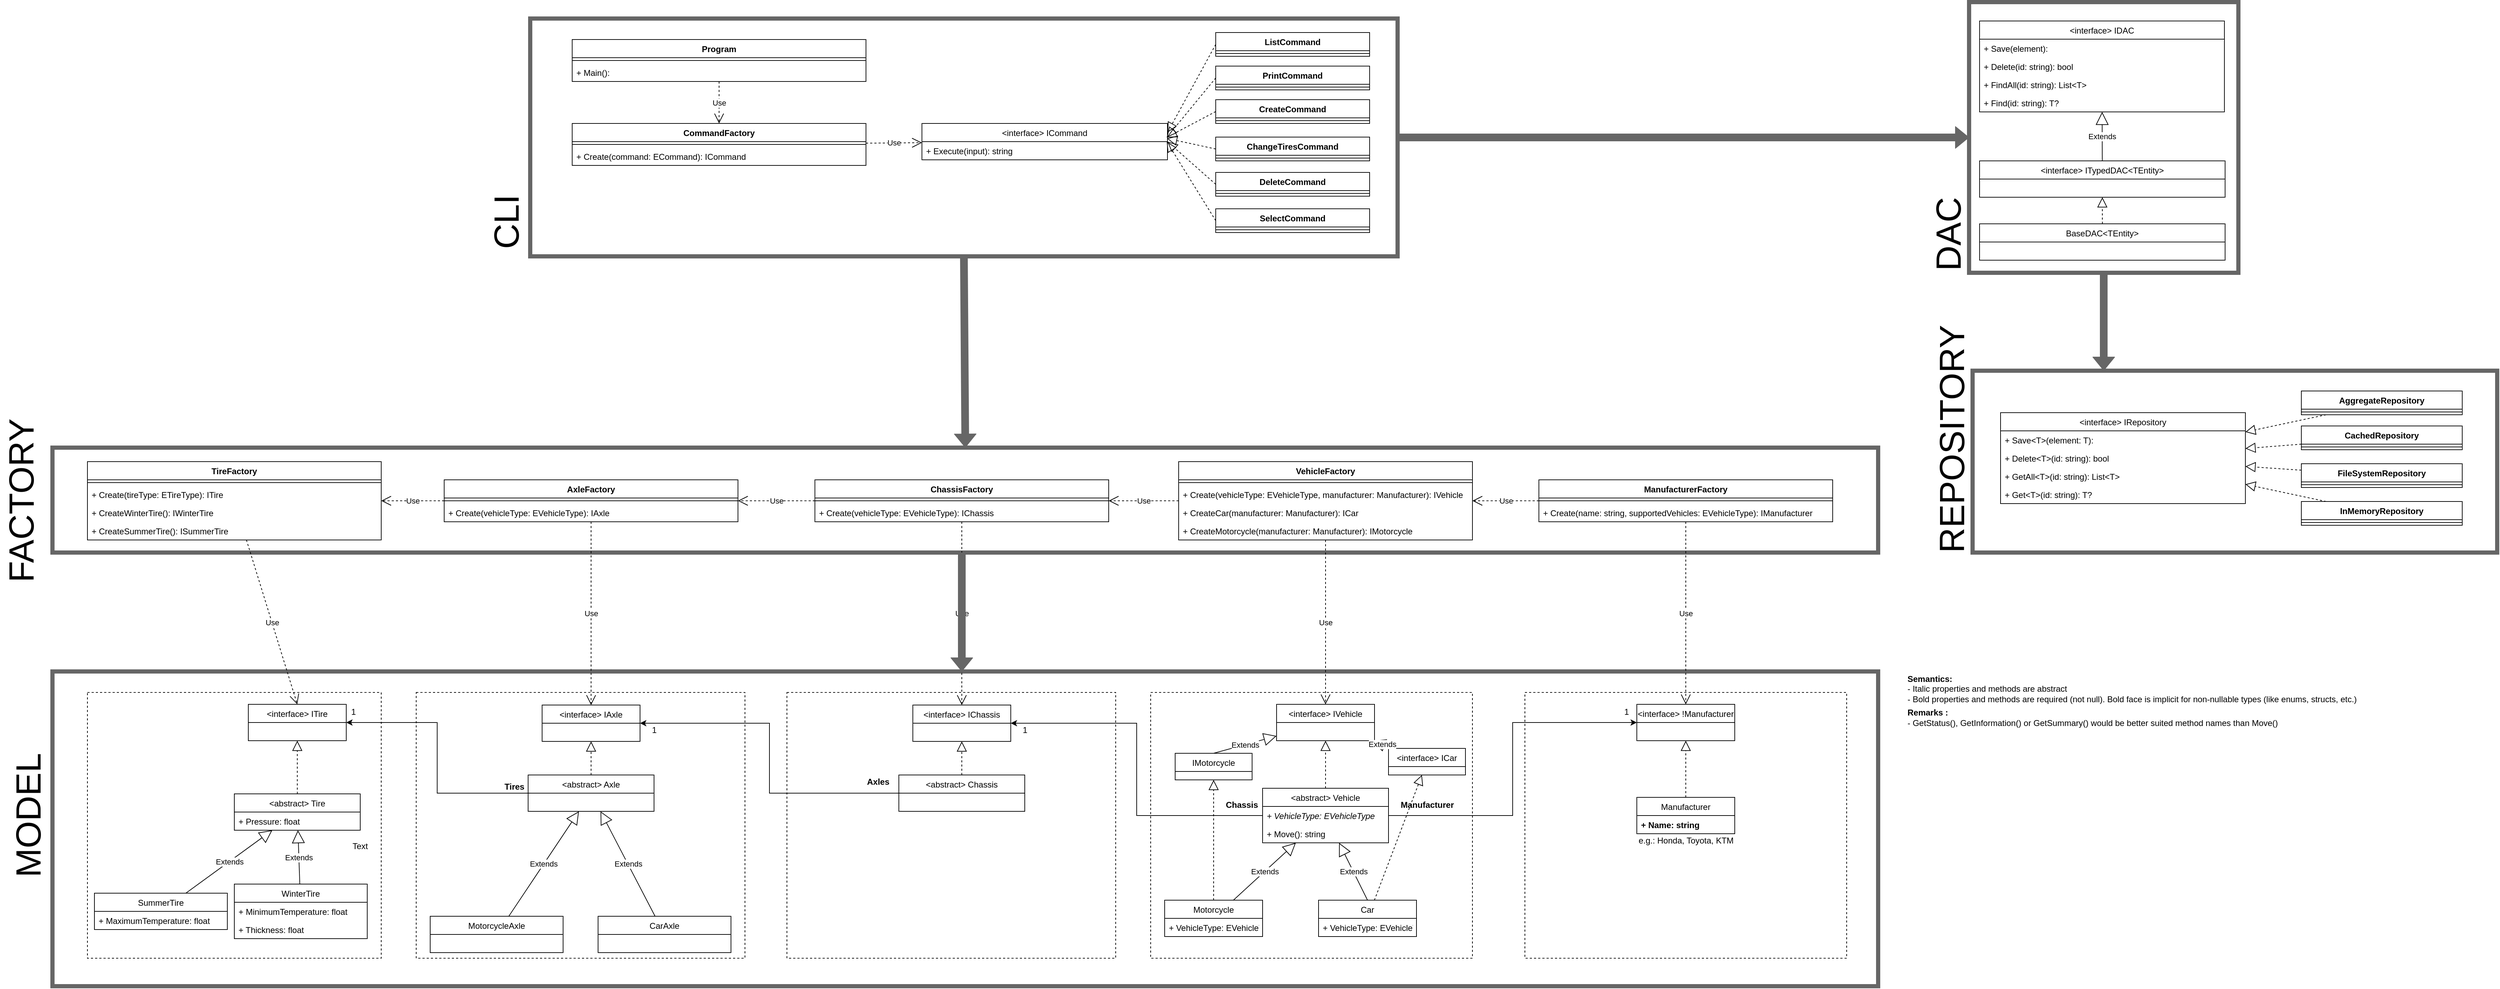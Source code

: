 <mxfile version="14.9.6" type="device"><diagram id="6R9PcZrJmEjebBrq5020" name="Page-1"><mxGraphModel dx="2740" dy="1967" grid="1" gridSize="10" guides="1" tooltips="1" connect="1" arrows="1" fold="1" page="1" pageScale="1" pageWidth="827" pageHeight="1169" math="0" shadow="0"><root><mxCell id="0"/><mxCell id="1" parent="0"/><mxCell id="uw0tJiIn0jOH2PFXmKLd-145" value="" style="rounded=0;whiteSpace=wrap;html=1;fillColor=none;strokeWidth=6;strokeColor=#666666;" parent="1" vertex="1"><mxGeometry x="1500" y="-877" width="385" height="387" as="geometry"/></mxCell><mxCell id="uw0tJiIn0jOH2PFXmKLd-114" value="" style="rounded=0;whiteSpace=wrap;html=1;fillColor=none;strokeWidth=6;strokeColor=#666666;" parent="1" vertex="1"><mxGeometry x="1505" y="-350" width="750" height="260" as="geometry"/></mxCell><mxCell id="uw0tJiIn0jOH2PFXmKLd-82" value="" style="rounded=0;whiteSpace=wrap;html=1;fillColor=none;strokeWidth=6;strokeColor=#666666;" parent="1" vertex="1"><mxGeometry x="-1240" y="-240" width="2610" height="150" as="geometry"/></mxCell><mxCell id="uw0tJiIn0jOH2PFXmKLd-47" value="" style="rounded=0;whiteSpace=wrap;html=1;fillColor=none;strokeWidth=6;strokeColor=#666666;" parent="1" vertex="1"><mxGeometry x="-1240" y="80" width="2610" height="450" as="geometry"/></mxCell><mxCell id="uw0tJiIn0jOH2PFXmKLd-33" value="" style="rounded=0;whiteSpace=wrap;html=1;dashed=1;" parent="1" vertex="1"><mxGeometry x="330" y="110" width="460" height="380" as="geometry"/></mxCell><mxCell id="uw0tJiIn0jOH2PFXmKLd-34" value="" style="rounded=0;whiteSpace=wrap;html=1;dashed=1;" parent="1" vertex="1"><mxGeometry x="865" y="110" width="460" height="380" as="geometry"/></mxCell><mxCell id="uw0tJiIn0jOH2PFXmKLd-24" value="" style="rounded=0;whiteSpace=wrap;html=1;dashed=1;" parent="1" vertex="1"><mxGeometry x="-1190" y="110" width="420" height="380" as="geometry"/></mxCell><mxCell id="uw0tJiIn0jOH2PFXmKLd-27" value="" style="rounded=0;whiteSpace=wrap;html=1;dashed=1;" parent="1" vertex="1"><mxGeometry x="-190" y="110" width="470" height="380" as="geometry"/></mxCell><mxCell id="r3qwMHc1ORvbTuLQi0ym-18" style="edgeStyle=orthogonalEdgeStyle;rounded=0;orthogonalLoop=1;jettySize=auto;html=1;entryX=0;entryY=0.5;entryDx=0;entryDy=0;" parent="1" source="r3qwMHc1ORvbTuLQi0ym-1" target="uw0tJiIn0jOH2PFXmKLd-28" edge="1"><mxGeometry relative="1" as="geometry"/></mxCell><mxCell id="r3qwMHc1ORvbTuLQi0ym-1" value="&lt;abstract&gt; Vehicle" style="swimlane;fontStyle=0;childLayout=stackLayout;horizontal=1;startSize=26;fillColor=none;horizontalStack=0;resizeParent=1;resizeParentMax=0;resizeLast=0;collapsible=1;marginBottom=0;" parent="1" vertex="1"><mxGeometry x="490" y="247" width="180" height="78" as="geometry"/></mxCell><mxCell id="r3qwMHc1ORvbTuLQi0ym-2" value="+ VehicleType: EVehicleType" style="text;strokeColor=none;fillColor=none;align=left;verticalAlign=top;spacingLeft=4;spacingRight=4;overflow=hidden;rotatable=0;points=[[0,0.5],[1,0.5]];portConstraint=eastwest;fontStyle=2" parent="r3qwMHc1ORvbTuLQi0ym-1" vertex="1"><mxGeometry y="26" width="180" height="26" as="geometry"/></mxCell><mxCell id="r3qwMHc1ORvbTuLQi0ym-29" value="+ Move(): string" style="text;strokeColor=none;fillColor=none;align=left;verticalAlign=top;spacingLeft=4;spacingRight=4;overflow=hidden;rotatable=0;points=[[0,0.5],[1,0.5]];portConstraint=eastwest;" parent="r3qwMHc1ORvbTuLQi0ym-1" vertex="1"><mxGeometry y="52" width="180" height="26" as="geometry"/></mxCell><mxCell id="r3qwMHc1ORvbTuLQi0ym-9" value="&lt;interface&gt; IVehicle" style="swimlane;fontStyle=0;childLayout=stackLayout;horizontal=1;startSize=26;fillColor=none;horizontalStack=0;resizeParent=1;resizeParentMax=0;resizeLast=0;collapsible=1;marginBottom=0;" parent="1" vertex="1"><mxGeometry x="510" y="127" width="140" height="52" as="geometry"/></mxCell><mxCell id="r3qwMHc1ORvbTuLQi0ym-13" value="" style="endArrow=block;dashed=1;endFill=0;endSize=12;html=1;" parent="1" source="r3qwMHc1ORvbTuLQi0ym-1" target="r3qwMHc1ORvbTuLQi0ym-9" edge="1"><mxGeometry width="160" relative="1" as="geometry"><mxPoint x="440" y="357" as="sourcePoint"/><mxPoint x="600" y="357" as="targetPoint"/></mxGeometry></mxCell><mxCell id="r3qwMHc1ORvbTuLQi0ym-14" value="Manufacturer" style="swimlane;fontStyle=0;childLayout=stackLayout;horizontal=1;startSize=26;fillColor=none;horizontalStack=0;resizeParent=1;resizeParentMax=0;resizeLast=0;collapsible=1;marginBottom=0;" parent="1" vertex="1"><mxGeometry x="1025" y="260" width="140" height="52" as="geometry"/></mxCell><mxCell id="r3qwMHc1ORvbTuLQi0ym-15" value="+ Name: string" style="text;strokeColor=none;fillColor=none;align=left;verticalAlign=top;spacingLeft=4;spacingRight=4;overflow=hidden;rotatable=0;points=[[0,0.5],[1,0.5]];portConstraint=eastwest;fontStyle=1" parent="r3qwMHc1ORvbTuLQi0ym-14" vertex="1"><mxGeometry y="26" width="140" height="26" as="geometry"/></mxCell><mxCell id="r3qwMHc1ORvbTuLQi0ym-19" value="e.g.: Honda, Toyota, KTM" style="text;html=1;align=center;verticalAlign=middle;resizable=0;points=[];autosize=1;strokeColor=none;" parent="1" vertex="1"><mxGeometry x="1020" y="312" width="150" height="20" as="geometry"/></mxCell><mxCell id="r3qwMHc1ORvbTuLQi0ym-20" value="Car" style="swimlane;fontStyle=0;childLayout=stackLayout;horizontal=1;startSize=26;fillColor=none;horizontalStack=0;resizeParent=1;resizeParentMax=0;resizeLast=0;collapsible=1;marginBottom=0;" parent="1" vertex="1"><mxGeometry x="570" y="407" width="140" height="52" as="geometry"/></mxCell><mxCell id="r3qwMHc1ORvbTuLQi0ym-45" value="+ VehicleType: EVehicleType" style="text;strokeColor=none;fillColor=none;align=left;verticalAlign=top;spacingLeft=4;spacingRight=4;overflow=hidden;rotatable=0;points=[[0,0.5],[1,0.5]];portConstraint=eastwest;fontStyle=0" parent="r3qwMHc1ORvbTuLQi0ym-20" vertex="1"><mxGeometry y="26" width="140" height="26" as="geometry"/></mxCell><mxCell id="r3qwMHc1ORvbTuLQi0ym-25" value="Extends" style="endArrow=block;endSize=16;endFill=0;html=1;exitX=0.5;exitY=0;exitDx=0;exitDy=0;" parent="1" source="r3qwMHc1ORvbTuLQi0ym-20" target="r3qwMHc1ORvbTuLQi0ym-1" edge="1"><mxGeometry width="160" relative="1" as="geometry"><mxPoint x="440" y="357" as="sourcePoint"/><mxPoint x="640" y="367" as="targetPoint"/></mxGeometry></mxCell><mxCell id="r3qwMHc1ORvbTuLQi0ym-26" value="Motorcycle" style="swimlane;fontStyle=0;childLayout=stackLayout;horizontal=1;startSize=26;fillColor=none;horizontalStack=0;resizeParent=1;resizeParentMax=0;resizeLast=0;collapsible=1;marginBottom=0;" parent="1" vertex="1"><mxGeometry x="350" y="407" width="140" height="52" as="geometry"/></mxCell><mxCell id="r3qwMHc1ORvbTuLQi0ym-55" value="+ VehicleType: EVehicleType" style="text;strokeColor=none;fillColor=none;align=left;verticalAlign=top;spacingLeft=4;spacingRight=4;overflow=hidden;rotatable=0;points=[[0,0.5],[1,0.5]];portConstraint=eastwest;fontStyle=0" parent="r3qwMHc1ORvbTuLQi0ym-26" vertex="1"><mxGeometry y="26" width="140" height="26" as="geometry"/></mxCell><mxCell id="r3qwMHc1ORvbTuLQi0ym-28" value="Extends" style="endArrow=block;endSize=16;endFill=0;html=1;exitX=0.5;exitY=0;exitDx=0;exitDy=0;" parent="1" source="uw0tJiIn0jOH2PFXmKLd-56" target="r3qwMHc1ORvbTuLQi0ym-9" edge="1"><mxGeometry width="160" relative="1" as="geometry"><mxPoint x="570" y="417.0" as="sourcePoint"/><mxPoint x="570" y="309" as="targetPoint"/></mxGeometry></mxCell><mxCell id="r3qwMHc1ORvbTuLQi0ym-30" value="&lt;b&gt;Remarks :&lt;/b&gt;&lt;br&gt;- GetStatus(), GetInformation() or GetSummary() would be better suited method names than Move()" style="text;html=1;align=left;verticalAlign=middle;resizable=0;points=[];autosize=1;strokeColor=none;" parent="1" vertex="1"><mxGeometry x="1410" y="131" width="550" height="30" as="geometry"/></mxCell><mxCell id="r3qwMHc1ORvbTuLQi0ym-33" value="&lt;b&gt;Manufacturer&lt;/b&gt;" style="text;html=1;align=center;verticalAlign=middle;resizable=0;points=[];autosize=1;strokeColor=none;" parent="1" vertex="1"><mxGeometry x="680" y="261" width="90" height="20" as="geometry"/></mxCell><mxCell id="r3qwMHc1ORvbTuLQi0ym-41" value="&lt;b&gt;Semantics:&lt;/b&gt;&lt;br&gt;- Italic properties and methods are abstract&lt;br&gt;- Bold properties and methods are required (not null). Bold face is implicit for non-nullable types (like enums, structs, etc.)" style="text;html=1;align=left;verticalAlign=middle;resizable=0;points=[];autosize=1;strokeColor=none;" parent="1" vertex="1"><mxGeometry x="1410" y="80" width="660" height="50" as="geometry"/></mxCell><mxCell id="r3qwMHc1ORvbTuLQi0ym-50" value="&lt;abstract&gt; Tire" style="swimlane;fontStyle=0;childLayout=stackLayout;horizontal=1;startSize=26;fillColor=none;horizontalStack=0;resizeParent=1;resizeParentMax=0;resizeLast=0;collapsible=1;marginBottom=0;" parent="1" vertex="1"><mxGeometry x="-980" y="255" width="180" height="52" as="geometry"/></mxCell><mxCell id="r3qwMHc1ORvbTuLQi0ym-59" value="+ Pressure: float" style="text;strokeColor=none;fillColor=none;align=left;verticalAlign=top;spacingLeft=4;spacingRight=4;overflow=hidden;rotatable=0;points=[[0,0.5],[1,0.5]];portConstraint=eastwest;" parent="r3qwMHc1ORvbTuLQi0ym-50" vertex="1"><mxGeometry y="26" width="180" height="26" as="geometry"/></mxCell><mxCell id="r3qwMHc1ORvbTuLQi0ym-53" value="SummerTire" style="swimlane;fontStyle=0;childLayout=stackLayout;horizontal=1;startSize=26;fillColor=none;horizontalStack=0;resizeParent=1;resizeParentMax=0;resizeLast=0;collapsible=1;marginBottom=0;" parent="1" vertex="1"><mxGeometry x="-1180" y="397" width="190" height="52" as="geometry"/></mxCell><mxCell id="r3qwMHc1ORvbTuLQi0ym-54" value="+ MaximumTemperature: float" style="text;strokeColor=none;fillColor=none;align=left;verticalAlign=top;spacingLeft=4;spacingRight=4;overflow=hidden;rotatable=0;points=[[0,0.5],[1,0.5]];portConstraint=eastwest;" parent="r3qwMHc1ORvbTuLQi0ym-53" vertex="1"><mxGeometry y="26" width="190" height="26" as="geometry"/></mxCell><mxCell id="r3qwMHc1ORvbTuLQi0ym-60" value="WinterTire" style="swimlane;fontStyle=0;childLayout=stackLayout;horizontal=1;startSize=26;fillColor=none;horizontalStack=0;resizeParent=1;resizeParentMax=0;resizeLast=0;collapsible=1;marginBottom=0;" parent="1" vertex="1"><mxGeometry x="-980" y="384" width="190" height="78" as="geometry"/></mxCell><mxCell id="r3qwMHc1ORvbTuLQi0ym-61" value="+ MinimumTemperature: float" style="text;strokeColor=none;fillColor=none;align=left;verticalAlign=top;spacingLeft=4;spacingRight=4;overflow=hidden;rotatable=0;points=[[0,0.5],[1,0.5]];portConstraint=eastwest;" parent="r3qwMHc1ORvbTuLQi0ym-60" vertex="1"><mxGeometry y="26" width="190" height="26" as="geometry"/></mxCell><mxCell id="r3qwMHc1ORvbTuLQi0ym-62" value="+ Thickness: float" style="text;strokeColor=none;fillColor=none;align=left;verticalAlign=top;spacingLeft=4;spacingRight=4;overflow=hidden;rotatable=0;points=[[0,0.5],[1,0.5]];portConstraint=eastwest;" parent="r3qwMHc1ORvbTuLQi0ym-60" vertex="1"><mxGeometry y="52" width="190" height="26" as="geometry"/></mxCell><mxCell id="r3qwMHc1ORvbTuLQi0ym-63" value="Extends" style="endArrow=block;endSize=16;endFill=0;html=1;" parent="1" source="r3qwMHc1ORvbTuLQi0ym-53" target="r3qwMHc1ORvbTuLQi0ym-50" edge="1"><mxGeometry width="160" relative="1" as="geometry"><mxPoint x="-550" y="317" as="sourcePoint"/><mxPoint x="-441.57" y="235.0" as="targetPoint"/></mxGeometry></mxCell><mxCell id="r3qwMHc1ORvbTuLQi0ym-64" value="Extends" style="endArrow=block;endSize=16;endFill=0;html=1;" parent="1" source="r3qwMHc1ORvbTuLQi0ym-60" target="r3qwMHc1ORvbTuLQi0ym-50" edge="1"><mxGeometry width="160" relative="1" as="geometry"><mxPoint x="-440" y="395" as="sourcePoint"/><mxPoint x="-399.799" y="235.0" as="targetPoint"/></mxGeometry></mxCell><mxCell id="r3qwMHc1ORvbTuLQi0ym-65" value="VehicleFactory" style="swimlane;fontStyle=1;align=center;verticalAlign=top;childLayout=stackLayout;horizontal=1;startSize=26;horizontalStack=0;resizeParent=1;resizeParentMax=0;resizeLast=0;collapsible=1;marginBottom=0;" parent="1" vertex="1"><mxGeometry x="370" y="-220" width="420" height="112" as="geometry"/></mxCell><mxCell id="r3qwMHc1ORvbTuLQi0ym-66" value="" style="line;strokeWidth=1;fillColor=none;align=left;verticalAlign=middle;spacingTop=-1;spacingLeft=3;spacingRight=3;rotatable=0;labelPosition=right;points=[];portConstraint=eastwest;" parent="r3qwMHc1ORvbTuLQi0ym-65" vertex="1"><mxGeometry y="26" width="420" height="8" as="geometry"/></mxCell><mxCell id="r3qwMHc1ORvbTuLQi0ym-67" value="+ Create(vehicleType: EVehicleType, manufacturer: Manufacturer): IVehicle" style="text;strokeColor=none;fillColor=none;align=left;verticalAlign=top;spacingLeft=4;spacingRight=4;overflow=hidden;rotatable=0;points=[[0,0.5],[1,0.5]];portConstraint=eastwest;" parent="r3qwMHc1ORvbTuLQi0ym-65" vertex="1"><mxGeometry y="34" width="420" height="26" as="geometry"/></mxCell><mxCell id="r3qwMHc1ORvbTuLQi0ym-69" value="+ CreateCar(manufacturer: Manufacturer): ICar" style="text;strokeColor=none;fillColor=none;align=left;verticalAlign=top;spacingLeft=4;spacingRight=4;overflow=hidden;rotatable=0;points=[[0,0.5],[1,0.5]];portConstraint=eastwest;" parent="r3qwMHc1ORvbTuLQi0ym-65" vertex="1"><mxGeometry y="60" width="420" height="26" as="geometry"/></mxCell><mxCell id="r3qwMHc1ORvbTuLQi0ym-68" value="+ CreateMotorcycle(manufacturer: Manufacturer): IMotorcycle" style="text;strokeColor=none;fillColor=none;align=left;verticalAlign=top;spacingLeft=4;spacingRight=4;overflow=hidden;rotatable=0;points=[[0,0.5],[1,0.5]];portConstraint=eastwest;" parent="r3qwMHc1ORvbTuLQi0ym-65" vertex="1"><mxGeometry y="86" width="420" height="26" as="geometry"/></mxCell><mxCell id="uw0tJiIn0jOH2PFXmKLd-1" value="&lt;interface&gt; ITire" style="swimlane;fontStyle=0;childLayout=stackLayout;horizontal=1;startSize=26;fillColor=none;horizontalStack=0;resizeParent=1;resizeParentMax=0;resizeLast=0;collapsible=1;marginBottom=0;" parent="1" vertex="1"><mxGeometry x="-960" y="127" width="140" height="52" as="geometry"/></mxCell><mxCell id="uw0tJiIn0jOH2PFXmKLd-5" value="" style="endArrow=block;dashed=1;endFill=0;endSize=12;html=1;" parent="1" source="r3qwMHc1ORvbTuLQi0ym-50" target="uw0tJiIn0jOH2PFXmKLd-1" edge="1"><mxGeometry width="160" relative="1" as="geometry"><mxPoint x="-390" y="157" as="sourcePoint"/><mxPoint x="-390" y="115" as="targetPoint"/></mxGeometry></mxCell><mxCell id="uw0tJiIn0jOH2PFXmKLd-6" value="&lt;abstract&gt; Chassis" style="swimlane;fontStyle=0;childLayout=stackLayout;horizontal=1;startSize=26;fillColor=none;horizontalStack=0;resizeParent=1;resizeParentMax=0;resizeLast=0;collapsible=1;marginBottom=0;" parent="1" vertex="1"><mxGeometry x="-30" y="228" width="180" height="52" as="geometry"/></mxCell><mxCell id="uw0tJiIn0jOH2PFXmKLd-16" value="&lt;b&gt;Axles&lt;/b&gt;" style="text;html=1;align=center;verticalAlign=middle;resizable=0;points=[];autosize=1;strokeColor=none;" parent="1" vertex="1"><mxGeometry x="-85" y="228" width="50" height="20" as="geometry"/></mxCell><mxCell id="uw0tJiIn0jOH2PFXmKLd-17" value="1" style="text;html=1;align=center;verticalAlign=middle;resizable=0;points=[];autosize=1;strokeColor=none;" parent="1" vertex="1"><mxGeometry x="1000" y="128" width="20" height="20" as="geometry"/></mxCell><mxCell id="uw0tJiIn0jOH2PFXmKLd-18" value="1" style="text;html=1;align=center;verticalAlign=middle;resizable=0;points=[];autosize=1;strokeColor=none;" parent="1" vertex="1"><mxGeometry x="-820" y="128" width="20" height="20" as="geometry"/></mxCell><mxCell id="uw0tJiIn0jOH2PFXmKLd-19" value="&lt;interface&gt; IChassis" style="swimlane;fontStyle=0;childLayout=stackLayout;horizontal=1;startSize=26;fillColor=none;horizontalStack=0;resizeParent=1;resizeParentMax=0;resizeLast=0;collapsible=1;marginBottom=0;" parent="1" vertex="1"><mxGeometry x="-10" y="128" width="140" height="52" as="geometry"/></mxCell><mxCell id="uw0tJiIn0jOH2PFXmKLd-20" value="" style="endArrow=block;dashed=1;endFill=0;endSize=12;html=1;" parent="1" source="uw0tJiIn0jOH2PFXmKLd-6" target="uw0tJiIn0jOH2PFXmKLd-19" edge="1"><mxGeometry width="160" relative="1" as="geometry"><mxPoint x="-260" y="265" as="sourcePoint"/><mxPoint x="80" y="180" as="targetPoint"/></mxGeometry></mxCell><mxCell id="uw0tJiIn0jOH2PFXmKLd-21" style="edgeStyle=orthogonalEdgeStyle;rounded=0;orthogonalLoop=1;jettySize=auto;html=1;entryX=1;entryY=0.5;entryDx=0;entryDy=0;" parent="1" source="r3qwMHc1ORvbTuLQi0ym-1" target="uw0tJiIn0jOH2PFXmKLd-19" edge="1"><mxGeometry relative="1" as="geometry"><mxPoint x="-10" y="290.941" as="sourcePoint"/><mxPoint x="140" y="180" as="targetPoint"/></mxGeometry></mxCell><mxCell id="uw0tJiIn0jOH2PFXmKLd-22" value="&lt;b&gt;Chassis&lt;/b&gt;" style="text;html=1;align=center;verticalAlign=middle;resizable=0;points=[];autosize=1;strokeColor=none;" parent="1" vertex="1"><mxGeometry x="430" y="261" width="60" height="20" as="geometry"/></mxCell><mxCell id="uw0tJiIn0jOH2PFXmKLd-23" value="1" style="text;html=1;align=center;verticalAlign=middle;resizable=0;points=[];autosize=1;strokeColor=none;" parent="1" vertex="1"><mxGeometry x="140" y="154" width="20" height="20" as="geometry"/></mxCell><mxCell id="uw0tJiIn0jOH2PFXmKLd-25" value="Text" style="text;html=1;strokeColor=none;fillColor=none;align=center;verticalAlign=middle;whiteSpace=wrap;rounded=0;dashed=1;" parent="1" vertex="1"><mxGeometry x="-820" y="320" width="40" height="20" as="geometry"/></mxCell><mxCell id="uw0tJiIn0jOH2PFXmKLd-28" value="&lt;interface&gt; !Manufacturer" style="swimlane;fontStyle=0;childLayout=stackLayout;horizontal=1;startSize=26;fillColor=none;horizontalStack=0;resizeParent=1;resizeParentMax=0;resizeLast=0;collapsible=1;marginBottom=0;" parent="1" vertex="1"><mxGeometry x="1025" y="127" width="140" height="52" as="geometry"/></mxCell><mxCell id="uw0tJiIn0jOH2PFXmKLd-31" value="" style="endArrow=block;dashed=1;endFill=0;endSize=12;html=1;" parent="1" source="r3qwMHc1ORvbTuLQi0ym-14" target="uw0tJiIn0jOH2PFXmKLd-28" edge="1"><mxGeometry width="160" relative="1" as="geometry"><mxPoint x="660" y="20" as="sourcePoint"/><mxPoint x="660" y="-22" as="targetPoint"/></mxGeometry></mxCell><mxCell id="uw0tJiIn0jOH2PFXmKLd-35" value="" style="rounded=0;whiteSpace=wrap;html=1;dashed=1;" parent="1" vertex="1"><mxGeometry x="-720" y="110" width="470" height="380" as="geometry"/></mxCell><mxCell id="uw0tJiIn0jOH2PFXmKLd-45" style="edgeStyle=orthogonalEdgeStyle;rounded=0;orthogonalLoop=1;jettySize=auto;html=1;exitX=0;exitY=0.5;exitDx=0;exitDy=0;entryX=1;entryY=0.5;entryDx=0;entryDy=0;" parent="1" source="uw0tJiIn0jOH2PFXmKLd-36" target="uw0tJiIn0jOH2PFXmKLd-1" edge="1"><mxGeometry relative="1" as="geometry"/></mxCell><mxCell id="uw0tJiIn0jOH2PFXmKLd-36" value="&lt;abstract&gt; Axle" style="swimlane;fontStyle=0;childLayout=stackLayout;horizontal=1;startSize=26;fillColor=none;horizontalStack=0;resizeParent=1;resizeParentMax=0;resizeLast=0;collapsible=1;marginBottom=0;" parent="1" vertex="1"><mxGeometry x="-560" y="228" width="180" height="52" as="geometry"/></mxCell><mxCell id="uw0tJiIn0jOH2PFXmKLd-37" value="CarAxle" style="swimlane;fontStyle=0;childLayout=stackLayout;horizontal=1;startSize=26;fillColor=none;horizontalStack=0;resizeParent=1;resizeParentMax=0;resizeLast=0;collapsible=1;marginBottom=0;" parent="1" vertex="1"><mxGeometry x="-460" y="430" width="190" height="52" as="geometry"/></mxCell><mxCell id="uw0tJiIn0jOH2PFXmKLd-38" value="MotorcycleAxle" style="swimlane;fontStyle=0;childLayout=stackLayout;horizontal=1;startSize=26;fillColor=none;horizontalStack=0;resizeParent=1;resizeParentMax=0;resizeLast=0;collapsible=1;marginBottom=0;" parent="1" vertex="1"><mxGeometry x="-700" y="430" width="190" height="52" as="geometry"/></mxCell><mxCell id="uw0tJiIn0jOH2PFXmKLd-39" value="Extends" style="endArrow=block;endSize=16;endFill=0;html=1;" parent="1" source="uw0tJiIn0jOH2PFXmKLd-37" target="uw0tJiIn0jOH2PFXmKLd-36" edge="1"><mxGeometry width="160" relative="1" as="geometry"><mxPoint x="-150" y="368" as="sourcePoint"/><mxPoint x="-109.799" y="208" as="targetPoint"/></mxGeometry></mxCell><mxCell id="uw0tJiIn0jOH2PFXmKLd-40" value="Extends" style="endArrow=block;endSize=16;endFill=0;html=1;" parent="1" source="uw0tJiIn0jOH2PFXmKLd-38" target="uw0tJiIn0jOH2PFXmKLd-36" edge="1"><mxGeometry width="160" relative="1" as="geometry"><mxPoint x="-260" y="290" as="sourcePoint"/><mxPoint x="-151.57" y="208" as="targetPoint"/></mxGeometry></mxCell><mxCell id="uw0tJiIn0jOH2PFXmKLd-41" value="&lt;b&gt;Tires&lt;/b&gt;" style="text;html=1;align=center;verticalAlign=middle;resizable=0;points=[];autosize=1;strokeColor=none;" parent="1" vertex="1"><mxGeometry x="-600" y="235" width="40" height="20" as="geometry"/></mxCell><mxCell id="uw0tJiIn0jOH2PFXmKLd-42" value="&lt;interface&gt; IAxle" style="swimlane;fontStyle=0;childLayout=stackLayout;horizontal=1;startSize=26;fillColor=none;horizontalStack=0;resizeParent=1;resizeParentMax=0;resizeLast=0;collapsible=1;marginBottom=0;" parent="1" vertex="1"><mxGeometry x="-540" y="128" width="140" height="52" as="geometry"/></mxCell><mxCell id="uw0tJiIn0jOH2PFXmKLd-43" value="" style="endArrow=block;dashed=1;endFill=0;endSize=12;html=1;" parent="1" source="uw0tJiIn0jOH2PFXmKLd-36" target="uw0tJiIn0jOH2PFXmKLd-42" edge="1"><mxGeometry width="160" relative="1" as="geometry"><mxPoint x="-790" y="265" as="sourcePoint"/><mxPoint x="-450" y="180" as="targetPoint"/></mxGeometry></mxCell><mxCell id="uw0tJiIn0jOH2PFXmKLd-44" value="1" style="text;html=1;align=center;verticalAlign=middle;resizable=0;points=[];autosize=1;strokeColor=none;" parent="1" vertex="1"><mxGeometry x="-390" y="154" width="20" height="20" as="geometry"/></mxCell><mxCell id="uw0tJiIn0jOH2PFXmKLd-46" style="edgeStyle=orthogonalEdgeStyle;rounded=0;orthogonalLoop=1;jettySize=auto;html=1;exitX=0;exitY=0.5;exitDx=0;exitDy=0;entryX=1;entryY=0.5;entryDx=0;entryDy=0;" parent="1" source="uw0tJiIn0jOH2PFXmKLd-6" target="uw0tJiIn0jOH2PFXmKLd-42" edge="1"><mxGeometry relative="1" as="geometry"/></mxCell><mxCell id="uw0tJiIn0jOH2PFXmKLd-48" value="ManufacturerFactory" style="swimlane;fontStyle=1;align=center;verticalAlign=top;childLayout=stackLayout;horizontal=1;startSize=26;horizontalStack=0;resizeParent=1;resizeParentMax=0;resizeLast=0;collapsible=1;marginBottom=0;" parent="1" vertex="1"><mxGeometry x="885" y="-194" width="420" height="60" as="geometry"/></mxCell><mxCell id="uw0tJiIn0jOH2PFXmKLd-49" value="" style="line;strokeWidth=1;fillColor=none;align=left;verticalAlign=middle;spacingTop=-1;spacingLeft=3;spacingRight=3;rotatable=0;labelPosition=right;points=[];portConstraint=eastwest;" parent="uw0tJiIn0jOH2PFXmKLd-48" vertex="1"><mxGeometry y="26" width="420" height="8" as="geometry"/></mxCell><mxCell id="uw0tJiIn0jOH2PFXmKLd-50" value="+ Create(name: string, supportedVehicles: EVehicleType): IManufacturer" style="text;strokeColor=none;fillColor=none;align=left;verticalAlign=top;spacingLeft=4;spacingRight=4;overflow=hidden;rotatable=0;points=[[0,0.5],[1,0.5]];portConstraint=eastwest;" parent="uw0tJiIn0jOH2PFXmKLd-48" vertex="1"><mxGeometry y="34" width="420" height="26" as="geometry"/></mxCell><mxCell id="uw0tJiIn0jOH2PFXmKLd-53" value="&lt;interface&gt; ICar" style="swimlane;fontStyle=0;childLayout=stackLayout;horizontal=1;startSize=26;fillColor=none;horizontalStack=0;resizeParent=1;resizeParentMax=0;resizeLast=0;collapsible=1;marginBottom=0;" parent="1" vertex="1"><mxGeometry x="670" y="190" width="110" height="38" as="geometry"/></mxCell><mxCell id="uw0tJiIn0jOH2PFXmKLd-55" value="" style="endArrow=block;dashed=1;endFill=0;endSize=12;html=1;" parent="1" source="r3qwMHc1ORvbTuLQi0ym-20" target="uw0tJiIn0jOH2PFXmKLd-53" edge="1"><mxGeometry width="160" relative="1" as="geometry"><mxPoint x="70" y="238" as="sourcePoint"/><mxPoint x="70" y="190" as="targetPoint"/></mxGeometry></mxCell><mxCell id="uw0tJiIn0jOH2PFXmKLd-56" value="IMotorcycle" style="swimlane;fontStyle=0;childLayout=stackLayout;horizontal=1;startSize=26;fillColor=none;horizontalStack=0;resizeParent=1;resizeParentMax=0;resizeLast=0;collapsible=1;marginBottom=0;" parent="1" vertex="1"><mxGeometry x="365" y="197" width="110" height="38" as="geometry"/></mxCell><mxCell id="uw0tJiIn0jOH2PFXmKLd-57" value="" style="endArrow=block;dashed=1;endFill=0;endSize=12;html=1;" parent="1" source="r3qwMHc1ORvbTuLQi0ym-26" target="uw0tJiIn0jOH2PFXmKLd-56" edge="1"><mxGeometry width="160" relative="1" as="geometry"><mxPoint x="350.005" y="379" as="sourcePoint"/><mxPoint x="-249.86" y="162" as="targetPoint"/></mxGeometry></mxCell><mxCell id="uw0tJiIn0jOH2PFXmKLd-58" value="Extends" style="endArrow=block;endSize=16;endFill=0;html=1;" parent="1" source="uw0tJiIn0jOH2PFXmKLd-53" target="r3qwMHc1ORvbTuLQi0ym-9" edge="1"><mxGeometry width="160" relative="1" as="geometry"><mxPoint x="430" y="207" as="sourcePoint"/><mxPoint x="520" y="182.25" as="targetPoint"/></mxGeometry></mxCell><mxCell id="uw0tJiIn0jOH2PFXmKLd-59" value="Extends" style="endArrow=block;endSize=16;endFill=0;html=1;" parent="1" source="r3qwMHc1ORvbTuLQi0ym-26" target="r3qwMHc1ORvbTuLQi0ym-1" edge="1"><mxGeometry width="160" relative="1" as="geometry"><mxPoint x="650" y="417" as="sourcePoint"/><mxPoint x="609.339" y="335" as="targetPoint"/></mxGeometry></mxCell><mxCell id="uw0tJiIn0jOH2PFXmKLd-60" value="ChassisFactory" style="swimlane;fontStyle=1;align=center;verticalAlign=top;childLayout=stackLayout;horizontal=1;startSize=26;horizontalStack=0;resizeParent=1;resizeParentMax=0;resizeLast=0;collapsible=1;marginBottom=0;" parent="1" vertex="1"><mxGeometry x="-150" y="-194" width="420" height="60" as="geometry"/></mxCell><mxCell id="uw0tJiIn0jOH2PFXmKLd-61" value="" style="line;strokeWidth=1;fillColor=none;align=left;verticalAlign=middle;spacingTop=-1;spacingLeft=3;spacingRight=3;rotatable=0;labelPosition=right;points=[];portConstraint=eastwest;" parent="uw0tJiIn0jOH2PFXmKLd-60" vertex="1"><mxGeometry y="26" width="420" height="8" as="geometry"/></mxCell><mxCell id="uw0tJiIn0jOH2PFXmKLd-62" value="+ Create(vehicleType: EVehicleType): IChassis" style="text;strokeColor=none;fillColor=none;align=left;verticalAlign=top;spacingLeft=4;spacingRight=4;overflow=hidden;rotatable=0;points=[[0,0.5],[1,0.5]];portConstraint=eastwest;" parent="uw0tJiIn0jOH2PFXmKLd-60" vertex="1"><mxGeometry y="34" width="420" height="26" as="geometry"/></mxCell><mxCell id="uw0tJiIn0jOH2PFXmKLd-63" value="AxleFactory" style="swimlane;fontStyle=1;align=center;verticalAlign=top;childLayout=stackLayout;horizontal=1;startSize=26;horizontalStack=0;resizeParent=1;resizeParentMax=0;resizeLast=0;collapsible=1;marginBottom=0;" parent="1" vertex="1"><mxGeometry x="-680" y="-194" width="420" height="60" as="geometry"/></mxCell><mxCell id="uw0tJiIn0jOH2PFXmKLd-64" value="" style="line;strokeWidth=1;fillColor=none;align=left;verticalAlign=middle;spacingTop=-1;spacingLeft=3;spacingRight=3;rotatable=0;labelPosition=right;points=[];portConstraint=eastwest;" parent="uw0tJiIn0jOH2PFXmKLd-63" vertex="1"><mxGeometry y="26" width="420" height="8" as="geometry"/></mxCell><mxCell id="uw0tJiIn0jOH2PFXmKLd-65" value="+ Create(vehicleType: EVehicleType): IAxle" style="text;strokeColor=none;fillColor=none;align=left;verticalAlign=top;spacingLeft=4;spacingRight=4;overflow=hidden;rotatable=0;points=[[0,0.5],[1,0.5]];portConstraint=eastwest;" parent="uw0tJiIn0jOH2PFXmKLd-63" vertex="1"><mxGeometry y="34" width="420" height="26" as="geometry"/></mxCell><mxCell id="uw0tJiIn0jOH2PFXmKLd-66" value="TireFactory" style="swimlane;fontStyle=1;align=center;verticalAlign=top;childLayout=stackLayout;horizontal=1;startSize=26;horizontalStack=0;resizeParent=1;resizeParentMax=0;resizeLast=0;collapsible=1;marginBottom=0;" parent="1" vertex="1"><mxGeometry x="-1190" y="-220" width="420" height="112" as="geometry"/></mxCell><mxCell id="uw0tJiIn0jOH2PFXmKLd-67" value="" style="line;strokeWidth=1;fillColor=none;align=left;verticalAlign=middle;spacingTop=-1;spacingLeft=3;spacingRight=3;rotatable=0;labelPosition=right;points=[];portConstraint=eastwest;" parent="uw0tJiIn0jOH2PFXmKLd-66" vertex="1"><mxGeometry y="26" width="420" height="8" as="geometry"/></mxCell><mxCell id="uw0tJiIn0jOH2PFXmKLd-69" value="+ Create(tireType: ETireType): ITire" style="text;strokeColor=none;fillColor=none;align=left;verticalAlign=top;spacingLeft=4;spacingRight=4;overflow=hidden;rotatable=0;points=[[0,0.5],[1,0.5]];portConstraint=eastwest;" parent="uw0tJiIn0jOH2PFXmKLd-66" vertex="1"><mxGeometry y="34" width="420" height="26" as="geometry"/></mxCell><mxCell id="uw0tJiIn0jOH2PFXmKLd-70" value="+ CreateWinterTire(): IWinterTire" style="text;strokeColor=none;fillColor=none;align=left;verticalAlign=top;spacingLeft=4;spacingRight=4;overflow=hidden;rotatable=0;points=[[0,0.5],[1,0.5]];portConstraint=eastwest;" parent="uw0tJiIn0jOH2PFXmKLd-66" vertex="1"><mxGeometry y="60" width="420" height="26" as="geometry"/></mxCell><mxCell id="uw0tJiIn0jOH2PFXmKLd-68" value="+ CreateSummerTire(): ISummerTire" style="text;strokeColor=none;fillColor=none;align=left;verticalAlign=top;spacingLeft=4;spacingRight=4;overflow=hidden;rotatable=0;points=[[0,0.5],[1,0.5]];portConstraint=eastwest;" parent="uw0tJiIn0jOH2PFXmKLd-66" vertex="1"><mxGeometry y="86" width="420" height="26" as="geometry"/></mxCell><mxCell id="uw0tJiIn0jOH2PFXmKLd-71" value="Use" style="endArrow=open;endSize=12;dashed=1;html=1;entryX=0.5;entryY=0;entryDx=0;entryDy=0;" parent="1" source="uw0tJiIn0jOH2PFXmKLd-66" target="uw0tJiIn0jOH2PFXmKLd-1" edge="1"><mxGeometry width="160" relative="1" as="geometry"><mxPoint x="-520" y="80" as="sourcePoint"/><mxPoint x="-360" y="80" as="targetPoint"/></mxGeometry></mxCell><mxCell id="uw0tJiIn0jOH2PFXmKLd-72" value="Use" style="endArrow=open;endSize=12;dashed=1;html=1;" parent="1" source="uw0tJiIn0jOH2PFXmKLd-65" target="uw0tJiIn0jOH2PFXmKLd-42" edge="1"><mxGeometry width="160" relative="1" as="geometry"><mxPoint x="-952.68" y="-98" as="sourcePoint"/><mxPoint x="-880" y="137" as="targetPoint"/></mxGeometry></mxCell><mxCell id="uw0tJiIn0jOH2PFXmKLd-73" value="Use" style="endArrow=open;endSize=12;dashed=1;html=1;" parent="1" source="uw0tJiIn0jOH2PFXmKLd-63" target="uw0tJiIn0jOH2PFXmKLd-66" edge="1"><mxGeometry width="160" relative="1" as="geometry"><mxPoint x="-460" y="-150.0" as="sourcePoint"/><mxPoint x="-460" y="138" as="targetPoint"/></mxGeometry></mxCell><mxCell id="uw0tJiIn0jOH2PFXmKLd-75" value="Use" style="endArrow=open;endSize=12;dashed=1;html=1;" parent="1" source="uw0tJiIn0jOH2PFXmKLd-60" target="uw0tJiIn0jOH2PFXmKLd-63" edge="1"><mxGeometry width="160" relative="1" as="geometry"><mxPoint x="-670" y="-154" as="sourcePoint"/><mxPoint x="-760" y="-154" as="targetPoint"/></mxGeometry></mxCell><mxCell id="uw0tJiIn0jOH2PFXmKLd-77" value="Use" style="endArrow=open;endSize=12;dashed=1;html=1;" parent="1" source="uw0tJiIn0jOH2PFXmKLd-60" target="uw0tJiIn0jOH2PFXmKLd-19" edge="1"><mxGeometry width="160" relative="1" as="geometry"><mxPoint x="-460" y="-124" as="sourcePoint"/><mxPoint x="-460" y="138" as="targetPoint"/></mxGeometry></mxCell><mxCell id="uw0tJiIn0jOH2PFXmKLd-78" value="Use" style="endArrow=open;endSize=12;dashed=1;html=1;" parent="1" source="r3qwMHc1ORvbTuLQi0ym-65" target="uw0tJiIn0jOH2PFXmKLd-60" edge="1"><mxGeometry width="160" relative="1" as="geometry"><mxPoint x="-140" y="-154" as="sourcePoint"/><mxPoint x="330" y="-40" as="targetPoint"/></mxGeometry></mxCell><mxCell id="uw0tJiIn0jOH2PFXmKLd-79" value="Use" style="endArrow=open;endSize=12;dashed=1;html=1;entryX=0.5;entryY=0;entryDx=0;entryDy=0;" parent="1" source="r3qwMHc1ORvbTuLQi0ym-65" target="r3qwMHc1ORvbTuLQi0ym-9" edge="1"><mxGeometry width="160" relative="1" as="geometry"><mxPoint x="70" y="-124" as="sourcePoint"/><mxPoint x="70" y="138" as="targetPoint"/></mxGeometry></mxCell><mxCell id="uw0tJiIn0jOH2PFXmKLd-80" value="Use" style="endArrow=open;endSize=12;dashed=1;html=1;" parent="1" source="uw0tJiIn0jOH2PFXmKLd-48" target="r3qwMHc1ORvbTuLQi0ym-65" edge="1"><mxGeometry width="160" relative="1" as="geometry"><mxPoint x="1020" y="-70" as="sourcePoint"/><mxPoint x="920" y="-70" as="targetPoint"/></mxGeometry></mxCell><mxCell id="uw0tJiIn0jOH2PFXmKLd-81" value="Use" style="endArrow=open;endSize=12;dashed=1;html=1;" parent="1" source="uw0tJiIn0jOH2PFXmKLd-48" target="uw0tJiIn0jOH2PFXmKLd-28" edge="1"><mxGeometry width="160" relative="1" as="geometry"><mxPoint x="1000" y="-170" as="sourcePoint"/><mxPoint x="590" y="137" as="targetPoint"/></mxGeometry></mxCell><mxCell id="uw0tJiIn0jOH2PFXmKLd-83" value="&lt;font style=&quot;font-size: 50px&quot;&gt;MODEL&lt;/font&gt;" style="text;html=1;align=center;verticalAlign=middle;resizable=0;points=[];autosize=1;strokeColor=none;rotation=-90;" parent="1" vertex="1"><mxGeometry x="-1370" y="271" width="190" height="30" as="geometry"/></mxCell><mxCell id="uw0tJiIn0jOH2PFXmKLd-84" value="&lt;font style=&quot;font-size: 50px&quot;&gt;FACTORY&lt;/font&gt;" style="text;html=1;align=center;verticalAlign=middle;resizable=0;points=[];autosize=1;strokeColor=none;rotation=-90;" parent="1" vertex="1"><mxGeometry x="-1410" y="-179" width="250" height="30" as="geometry"/></mxCell><mxCell id="uw0tJiIn0jOH2PFXmKLd-88" value="&lt;interface&gt; IRepository" style="swimlane;fontStyle=0;childLayout=stackLayout;horizontal=1;startSize=26;fillColor=none;horizontalStack=0;resizeParent=1;resizeParentMax=0;resizeLast=0;collapsible=1;marginBottom=0;" parent="1" vertex="1"><mxGeometry x="1545" y="-290" width="350" height="130" as="geometry"/></mxCell><mxCell id="uw0tJiIn0jOH2PFXmKLd-98" value="+ Save&lt;T&gt;(element: T):" style="text;strokeColor=none;fillColor=none;align=left;verticalAlign=top;spacingLeft=4;spacingRight=4;overflow=hidden;rotatable=0;points=[[0,0.5],[1,0.5]];portConstraint=eastwest;" parent="uw0tJiIn0jOH2PFXmKLd-88" vertex="1"><mxGeometry y="26" width="350" height="26" as="geometry"/></mxCell><mxCell id="uw0tJiIn0jOH2PFXmKLd-101" value="+ Delete&lt;T&gt;(id: string): bool" style="text;strokeColor=none;fillColor=none;align=left;verticalAlign=top;spacingLeft=4;spacingRight=4;overflow=hidden;rotatable=0;points=[[0,0.5],[1,0.5]];portConstraint=eastwest;" parent="uw0tJiIn0jOH2PFXmKLd-88" vertex="1"><mxGeometry y="52" width="350" height="26" as="geometry"/></mxCell><mxCell id="uw0tJiIn0jOH2PFXmKLd-100" value="+ GetAll&lt;T&gt;(id: string): List&lt;T&gt;" style="text;strokeColor=none;fillColor=none;align=left;verticalAlign=top;spacingLeft=4;spacingRight=4;overflow=hidden;rotatable=0;points=[[0,0.5],[1,0.5]];portConstraint=eastwest;" parent="uw0tJiIn0jOH2PFXmKLd-88" vertex="1"><mxGeometry y="78" width="350" height="26" as="geometry"/></mxCell><mxCell id="uw0tJiIn0jOH2PFXmKLd-99" value="+ Get&lt;T&gt;(id: string): T?" style="text;strokeColor=none;fillColor=none;align=left;verticalAlign=top;spacingLeft=4;spacingRight=4;overflow=hidden;rotatable=0;points=[[0,0.5],[1,0.5]];portConstraint=eastwest;" parent="uw0tJiIn0jOH2PFXmKLd-88" vertex="1"><mxGeometry y="104" width="350" height="26" as="geometry"/></mxCell><mxCell id="uw0tJiIn0jOH2PFXmKLd-89" value="FileSystemRepository" style="swimlane;fontStyle=1;align=center;verticalAlign=top;childLayout=stackLayout;horizontal=1;startSize=26;horizontalStack=0;resizeParent=1;resizeParentMax=0;resizeLast=0;collapsible=1;marginBottom=0;" parent="1" vertex="1"><mxGeometry x="1975" y="-217" width="230" height="34" as="geometry"/></mxCell><mxCell id="uw0tJiIn0jOH2PFXmKLd-90" value="" style="line;strokeWidth=1;fillColor=none;align=left;verticalAlign=middle;spacingTop=-1;spacingLeft=3;spacingRight=3;rotatable=0;labelPosition=right;points=[];portConstraint=eastwest;" parent="uw0tJiIn0jOH2PFXmKLd-89" vertex="1"><mxGeometry y="26" width="230" height="8" as="geometry"/></mxCell><mxCell id="uw0tJiIn0jOH2PFXmKLd-102" value="InMemoryRepository" style="swimlane;fontStyle=1;align=center;verticalAlign=top;childLayout=stackLayout;horizontal=1;startSize=26;horizontalStack=0;resizeParent=1;resizeParentMax=0;resizeLast=0;collapsible=1;marginBottom=0;" parent="1" vertex="1"><mxGeometry x="1975" y="-163" width="230" height="34" as="geometry"/></mxCell><mxCell id="uw0tJiIn0jOH2PFXmKLd-103" value="" style="line;strokeWidth=1;fillColor=none;align=left;verticalAlign=middle;spacingTop=-1;spacingLeft=3;spacingRight=3;rotatable=0;labelPosition=right;points=[];portConstraint=eastwest;" parent="uw0tJiIn0jOH2PFXmKLd-102" vertex="1"><mxGeometry y="26" width="230" height="8" as="geometry"/></mxCell><mxCell id="uw0tJiIn0jOH2PFXmKLd-104" value="CachedRepository" style="swimlane;fontStyle=1;align=center;verticalAlign=top;childLayout=stackLayout;horizontal=1;startSize=26;horizontalStack=0;resizeParent=1;resizeParentMax=0;resizeLast=0;collapsible=1;marginBottom=0;" parent="1" vertex="1"><mxGeometry x="1975" y="-271" width="230" height="34" as="geometry"/></mxCell><mxCell id="uw0tJiIn0jOH2PFXmKLd-105" value="" style="line;strokeWidth=1;fillColor=none;align=left;verticalAlign=middle;spacingTop=-1;spacingLeft=3;spacingRight=3;rotatable=0;labelPosition=right;points=[];portConstraint=eastwest;" parent="uw0tJiIn0jOH2PFXmKLd-104" vertex="1"><mxGeometry y="26" width="230" height="8" as="geometry"/></mxCell><mxCell id="uw0tJiIn0jOH2PFXmKLd-106" value="AggregateRepository" style="swimlane;fontStyle=1;align=center;verticalAlign=top;childLayout=stackLayout;horizontal=1;startSize=26;horizontalStack=0;resizeParent=1;resizeParentMax=0;resizeLast=0;collapsible=1;marginBottom=0;" parent="1" vertex="1"><mxGeometry x="1975" y="-321" width="230" height="34" as="geometry"/></mxCell><mxCell id="uw0tJiIn0jOH2PFXmKLd-107" value="" style="line;strokeWidth=1;fillColor=none;align=left;verticalAlign=middle;spacingTop=-1;spacingLeft=3;spacingRight=3;rotatable=0;labelPosition=right;points=[];portConstraint=eastwest;" parent="uw0tJiIn0jOH2PFXmKLd-106" vertex="1"><mxGeometry y="26" width="230" height="8" as="geometry"/></mxCell><mxCell id="uw0tJiIn0jOH2PFXmKLd-109" value="" style="endArrow=block;dashed=1;endFill=0;endSize=12;html=1;" parent="1" source="uw0tJiIn0jOH2PFXmKLd-106" target="uw0tJiIn0jOH2PFXmKLd-88" edge="1"><mxGeometry width="160" relative="1" as="geometry"><mxPoint x="1150" y="160" as="sourcePoint"/><mxPoint x="1885" y="-270" as="targetPoint"/></mxGeometry></mxCell><mxCell id="uw0tJiIn0jOH2PFXmKLd-110" value="" style="endArrow=block;dashed=1;endFill=0;endSize=12;html=1;" parent="1" source="uw0tJiIn0jOH2PFXmKLd-104" target="uw0tJiIn0jOH2PFXmKLd-88" edge="1"><mxGeometry width="160" relative="1" as="geometry"><mxPoint x="2020.38" y="-277" as="sourcePoint"/><mxPoint x="1905" y="-252.365" as="targetPoint"/></mxGeometry></mxCell><mxCell id="uw0tJiIn0jOH2PFXmKLd-111" value="" style="endArrow=block;dashed=1;endFill=0;endSize=12;html=1;" parent="1" source="uw0tJiIn0jOH2PFXmKLd-89" target="uw0tJiIn0jOH2PFXmKLd-88" edge="1"><mxGeometry width="160" relative="1" as="geometry"><mxPoint x="1985" y="-234.986" as="sourcePoint"/><mxPoint x="1905" y="-228.716" as="targetPoint"/></mxGeometry></mxCell><mxCell id="uw0tJiIn0jOH2PFXmKLd-113" value="" style="endArrow=block;dashed=1;endFill=0;endSize=12;html=1;" parent="1" source="uw0tJiIn0jOH2PFXmKLd-102" target="uw0tJiIn0jOH2PFXmKLd-88" edge="1"><mxGeometry width="160" relative="1" as="geometry"><mxPoint x="1985" y="-197.77" as="sourcePoint"/><mxPoint x="1905" y="-203.176" as="targetPoint"/></mxGeometry></mxCell><mxCell id="uw0tJiIn0jOH2PFXmKLd-115" value="&lt;font style=&quot;font-size: 50px&quot;&gt;REPOSITORY&lt;/font&gt;" style="text;html=1;align=center;verticalAlign=middle;resizable=0;points=[];autosize=1;strokeColor=none;rotation=-90;" parent="1" vertex="1"><mxGeometry x="1305" y="-267" width="340" height="30" as="geometry"/></mxCell><mxCell id="uw0tJiIn0jOH2PFXmKLd-117" value="&lt;interface&gt; IDAC" style="swimlane;fontStyle=0;childLayout=stackLayout;horizontal=1;startSize=26;fillColor=none;horizontalStack=0;resizeParent=1;resizeParentMax=0;resizeLast=0;collapsible=1;marginBottom=0;" parent="1" vertex="1"><mxGeometry x="1515" y="-850" width="350" height="130" as="geometry"/></mxCell><mxCell id="uw0tJiIn0jOH2PFXmKLd-118" value="+ Save(element):" style="text;strokeColor=none;fillColor=none;align=left;verticalAlign=top;spacingLeft=4;spacingRight=4;overflow=hidden;rotatable=0;points=[[0,0.5],[1,0.5]];portConstraint=eastwest;" parent="uw0tJiIn0jOH2PFXmKLd-117" vertex="1"><mxGeometry y="26" width="350" height="26" as="geometry"/></mxCell><mxCell id="uw0tJiIn0jOH2PFXmKLd-119" value="+ Delete(id: string): bool" style="text;strokeColor=none;fillColor=none;align=left;verticalAlign=top;spacingLeft=4;spacingRight=4;overflow=hidden;rotatable=0;points=[[0,0.5],[1,0.5]];portConstraint=eastwest;" parent="uw0tJiIn0jOH2PFXmKLd-117" vertex="1"><mxGeometry y="52" width="350" height="26" as="geometry"/></mxCell><mxCell id="uw0tJiIn0jOH2PFXmKLd-120" value="+ FindAll(id: string): List&lt;T&gt;" style="text;strokeColor=none;fillColor=none;align=left;verticalAlign=top;spacingLeft=4;spacingRight=4;overflow=hidden;rotatable=0;points=[[0,0.5],[1,0.5]];portConstraint=eastwest;" parent="uw0tJiIn0jOH2PFXmKLd-117" vertex="1"><mxGeometry y="78" width="350" height="26" as="geometry"/></mxCell><mxCell id="uw0tJiIn0jOH2PFXmKLd-121" value="+ Find(id: string): T?" style="text;strokeColor=none;fillColor=none;align=left;verticalAlign=top;spacingLeft=4;spacingRight=4;overflow=hidden;rotatable=0;points=[[0,0.5],[1,0.5]];portConstraint=eastwest;" parent="uw0tJiIn0jOH2PFXmKLd-117" vertex="1"><mxGeometry y="104" width="350" height="26" as="geometry"/></mxCell><mxCell id="uw0tJiIn0jOH2PFXmKLd-135" value="&lt;font style=&quot;font-size: 50px&quot;&gt;DAC&lt;/font&gt;" style="text;html=1;align=center;verticalAlign=middle;resizable=0;points=[];autosize=1;strokeColor=none;rotation=-90;" parent="1" vertex="1"><mxGeometry x="1410" y="-560" width="120" height="30" as="geometry"/></mxCell><mxCell id="uw0tJiIn0jOH2PFXmKLd-137" value="&lt;interface&gt; ITypedDAC&lt;TEntity&gt;" style="swimlane;fontStyle=0;childLayout=stackLayout;horizontal=1;startSize=26;fillColor=none;horizontalStack=0;resizeParent=1;resizeParentMax=0;resizeLast=0;collapsible=1;marginBottom=0;" parent="1" vertex="1"><mxGeometry x="1515" y="-650" width="351" height="52" as="geometry"/></mxCell><mxCell id="uw0tJiIn0jOH2PFXmKLd-142" value="Extends" style="endArrow=block;endSize=16;endFill=0;html=1;" parent="1" source="uw0tJiIn0jOH2PFXmKLd-137" target="uw0tJiIn0jOH2PFXmKLd-117" edge="1"><mxGeometry width="160" relative="1" as="geometry"><mxPoint x="1375" y="-410" as="sourcePoint"/><mxPoint x="1535" y="-410" as="targetPoint"/></mxGeometry></mxCell><mxCell id="uw0tJiIn0jOH2PFXmKLd-143" value="BaseDAC&lt;TEntity&gt;" style="swimlane;fontStyle=0;childLayout=stackLayout;horizontal=1;startSize=26;fillColor=none;horizontalStack=0;resizeParent=1;resizeParentMax=0;resizeLast=0;collapsible=1;marginBottom=0;" parent="1" vertex="1"><mxGeometry x="1515" y="-560" width="351" height="52" as="geometry"/></mxCell><mxCell id="uw0tJiIn0jOH2PFXmKLd-144" value="" style="endArrow=block;dashed=1;endFill=0;endSize=12;html=1;entryX=0.5;entryY=1;entryDx=0;entryDy=0;exitX=0.5;exitY=0;exitDx=0;exitDy=0;" parent="1" source="uw0tJiIn0jOH2PFXmKLd-143" target="uw0tJiIn0jOH2PFXmKLd-137" edge="1"><mxGeometry width="160" relative="1" as="geometry"><mxPoint x="1565.38" y="-327" as="sourcePoint"/><mxPoint x="1450" y="-302.365" as="targetPoint"/></mxGeometry></mxCell><mxCell id="uw0tJiIn0jOH2PFXmKLd-146" value="CommandFactory" style="swimlane;fontStyle=1;align=center;verticalAlign=top;childLayout=stackLayout;horizontal=1;startSize=26;horizontalStack=0;resizeParent=1;resizeParentMax=0;resizeLast=0;collapsible=1;marginBottom=0;" parent="1" vertex="1"><mxGeometry x="-497" y="-703.5" width="420" height="60" as="geometry"/></mxCell><mxCell id="uw0tJiIn0jOH2PFXmKLd-147" value="" style="line;strokeWidth=1;fillColor=none;align=left;verticalAlign=middle;spacingTop=-1;spacingLeft=3;spacingRight=3;rotatable=0;labelPosition=right;points=[];portConstraint=eastwest;" parent="uw0tJiIn0jOH2PFXmKLd-146" vertex="1"><mxGeometry y="26" width="420" height="8" as="geometry"/></mxCell><mxCell id="uw0tJiIn0jOH2PFXmKLd-148" value="+ Create(command: ECommand): ICommand" style="text;strokeColor=none;fillColor=none;align=left;verticalAlign=top;spacingLeft=4;spacingRight=4;overflow=hidden;rotatable=0;points=[[0,0.5],[1,0.5]];portConstraint=eastwest;" parent="uw0tJiIn0jOH2PFXmKLd-146" vertex="1"><mxGeometry y="34" width="420" height="26" as="geometry"/></mxCell><mxCell id="uw0tJiIn0jOH2PFXmKLd-149" value="&lt;interface&gt; ICommand" style="swimlane;fontStyle=0;childLayout=stackLayout;horizontal=1;startSize=26;fillColor=none;horizontalStack=0;resizeParent=1;resizeParentMax=0;resizeLast=0;collapsible=1;marginBottom=0;" parent="1" vertex="1"><mxGeometry x="3" y="-703.5" width="351" height="52" as="geometry"/></mxCell><mxCell id="uw0tJiIn0jOH2PFXmKLd-154" value="+ Execute(input): string" style="text;strokeColor=none;fillColor=none;align=left;verticalAlign=top;spacingLeft=4;spacingRight=4;overflow=hidden;rotatable=0;points=[[0,0.5],[1,0.5]];portConstraint=eastwest;" parent="uw0tJiIn0jOH2PFXmKLd-149" vertex="1"><mxGeometry y="26" width="351" height="26" as="geometry"/></mxCell><mxCell id="uw0tJiIn0jOH2PFXmKLd-150" value="Use" style="endArrow=open;endSize=12;dashed=1;html=1;" parent="1" source="uw0tJiIn0jOH2PFXmKLd-146" target="uw0tJiIn0jOH2PFXmKLd-149" edge="1"><mxGeometry width="160" relative="1" as="geometry"><mxPoint x="23" y="-533.5" as="sourcePoint"/><mxPoint x="3" y="-137.5" as="targetPoint"/></mxGeometry></mxCell><mxCell id="uw0tJiIn0jOH2PFXmKLd-151" value="ListCommand" style="swimlane;fontStyle=1;align=center;verticalAlign=top;childLayout=stackLayout;horizontal=1;startSize=26;horizontalStack=0;resizeParent=1;resizeParentMax=0;resizeLast=0;collapsible=1;marginBottom=0;" parent="1" vertex="1"><mxGeometry x="423" y="-833.5" width="220" height="34" as="geometry"/></mxCell><mxCell id="uw0tJiIn0jOH2PFXmKLd-152" value="" style="line;strokeWidth=1;fillColor=none;align=left;verticalAlign=middle;spacingTop=-1;spacingLeft=3;spacingRight=3;rotatable=0;labelPosition=right;points=[];portConstraint=eastwest;" parent="uw0tJiIn0jOH2PFXmKLd-151" vertex="1"><mxGeometry y="26" width="220" height="8" as="geometry"/></mxCell><mxCell id="uw0tJiIn0jOH2PFXmKLd-155" value="PrintCommand" style="swimlane;fontStyle=1;align=center;verticalAlign=top;childLayout=stackLayout;horizontal=1;startSize=26;horizontalStack=0;resizeParent=1;resizeParentMax=0;resizeLast=0;collapsible=1;marginBottom=0;" parent="1" vertex="1"><mxGeometry x="423" y="-785.5" width="220" height="34" as="geometry"/></mxCell><mxCell id="uw0tJiIn0jOH2PFXmKLd-156" value="" style="line;strokeWidth=1;fillColor=none;align=left;verticalAlign=middle;spacingTop=-1;spacingLeft=3;spacingRight=3;rotatable=0;labelPosition=right;points=[];portConstraint=eastwest;" parent="uw0tJiIn0jOH2PFXmKLd-155" vertex="1"><mxGeometry y="26" width="220" height="8" as="geometry"/></mxCell><mxCell id="uw0tJiIn0jOH2PFXmKLd-157" value="CreateCommand&#10;" style="swimlane;fontStyle=1;align=center;verticalAlign=top;childLayout=stackLayout;horizontal=1;startSize=26;horizontalStack=0;resizeParent=1;resizeParentMax=0;resizeLast=0;collapsible=1;marginBottom=0;" parent="1" vertex="1"><mxGeometry x="423" y="-737.5" width="220" height="34" as="geometry"/></mxCell><mxCell id="uw0tJiIn0jOH2PFXmKLd-158" value="" style="line;strokeWidth=1;fillColor=none;align=left;verticalAlign=middle;spacingTop=-1;spacingLeft=3;spacingRight=3;rotatable=0;labelPosition=right;points=[];portConstraint=eastwest;" parent="uw0tJiIn0jOH2PFXmKLd-157" vertex="1"><mxGeometry y="26" width="220" height="8" as="geometry"/></mxCell><mxCell id="uw0tJiIn0jOH2PFXmKLd-159" value="ChangeTiresCommand" style="swimlane;fontStyle=1;align=center;verticalAlign=top;childLayout=stackLayout;horizontal=1;startSize=26;horizontalStack=0;resizeParent=1;resizeParentMax=0;resizeLast=0;collapsible=1;marginBottom=0;" parent="1" vertex="1"><mxGeometry x="423" y="-684" width="220" height="34" as="geometry"/></mxCell><mxCell id="uw0tJiIn0jOH2PFXmKLd-160" value="" style="line;strokeWidth=1;fillColor=none;align=left;verticalAlign=middle;spacingTop=-1;spacingLeft=3;spacingRight=3;rotatable=0;labelPosition=right;points=[];portConstraint=eastwest;" parent="uw0tJiIn0jOH2PFXmKLd-159" vertex="1"><mxGeometry y="26" width="220" height="8" as="geometry"/></mxCell><mxCell id="uw0tJiIn0jOH2PFXmKLd-161" value="DeleteCommand&#10;" style="swimlane;fontStyle=1;align=center;verticalAlign=top;childLayout=stackLayout;horizontal=1;startSize=26;horizontalStack=0;resizeParent=1;resizeParentMax=0;resizeLast=0;collapsible=1;marginBottom=0;" parent="1" vertex="1"><mxGeometry x="423" y="-633.5" width="220" height="34" as="geometry"/></mxCell><mxCell id="uw0tJiIn0jOH2PFXmKLd-162" value="" style="line;strokeWidth=1;fillColor=none;align=left;verticalAlign=middle;spacingTop=-1;spacingLeft=3;spacingRight=3;rotatable=0;labelPosition=right;points=[];portConstraint=eastwest;" parent="uw0tJiIn0jOH2PFXmKLd-161" vertex="1"><mxGeometry y="26" width="220" height="8" as="geometry"/></mxCell><mxCell id="uw0tJiIn0jOH2PFXmKLd-163" value="SelectCommand" style="swimlane;fontStyle=1;align=center;verticalAlign=top;childLayout=stackLayout;horizontal=1;startSize=26;horizontalStack=0;resizeParent=1;resizeParentMax=0;resizeLast=0;collapsible=1;marginBottom=0;" parent="1" vertex="1"><mxGeometry x="423" y="-581.5" width="220" height="34" as="geometry"/></mxCell><mxCell id="uw0tJiIn0jOH2PFXmKLd-164" value="" style="line;strokeWidth=1;fillColor=none;align=left;verticalAlign=middle;spacingTop=-1;spacingLeft=3;spacingRight=3;rotatable=0;labelPosition=right;points=[];portConstraint=eastwest;" parent="uw0tJiIn0jOH2PFXmKLd-163" vertex="1"><mxGeometry y="26" width="220" height="8" as="geometry"/></mxCell><mxCell id="uw0tJiIn0jOH2PFXmKLd-165" value="" style="endArrow=block;dashed=1;endFill=0;endSize=12;html=1;exitX=0;exitY=0.5;exitDx=0;exitDy=0;entryX=1;entryY=0.25;entryDx=0;entryDy=0;" parent="1" source="uw0tJiIn0jOH2PFXmKLd-151" target="uw0tJiIn0jOH2PFXmKLd-149" edge="1"><mxGeometry width="160" relative="1" as="geometry"><mxPoint x="213" y="-473.5" as="sourcePoint"/><mxPoint x="193" y="-703.5" as="targetPoint"/></mxGeometry></mxCell><mxCell id="uw0tJiIn0jOH2PFXmKLd-166" value="" style="endArrow=block;dashed=1;endFill=0;endSize=12;html=1;exitX=0;exitY=0.5;exitDx=0;exitDy=0;" parent="1" source="uw0tJiIn0jOH2PFXmKLd-155" edge="1"><mxGeometry width="160" relative="1" as="geometry"><mxPoint x="433" y="-806.5" as="sourcePoint"/><mxPoint x="353" y="-683.5" as="targetPoint"/></mxGeometry></mxCell><mxCell id="uw0tJiIn0jOH2PFXmKLd-167" value="" style="endArrow=block;dashed=1;endFill=0;endSize=12;html=1;exitX=0;exitY=0.5;exitDx=0;exitDy=0;" parent="1" source="uw0tJiIn0jOH2PFXmKLd-157" edge="1"><mxGeometry width="160" relative="1" as="geometry"><mxPoint x="433" y="-758.5" as="sourcePoint"/><mxPoint x="353" y="-683.5" as="targetPoint"/></mxGeometry></mxCell><mxCell id="uw0tJiIn0jOH2PFXmKLd-168" value="" style="endArrow=block;dashed=1;endFill=0;endSize=12;html=1;exitX=0;exitY=0.5;exitDx=0;exitDy=0;entryX=0.998;entryY=0.412;entryDx=0;entryDy=0;entryPerimeter=0;" parent="1" source="uw0tJiIn0jOH2PFXmKLd-159" target="uw0tJiIn0jOH2PFXmKLd-149" edge="1"><mxGeometry width="160" relative="1" as="geometry"><mxPoint x="433" y="-710.5" as="sourcePoint"/><mxPoint x="254.234" y="-673.5" as="targetPoint"/></mxGeometry></mxCell><mxCell id="uw0tJiIn0jOH2PFXmKLd-169" value="" style="endArrow=block;dashed=1;endFill=0;endSize=12;html=1;exitX=0;exitY=0.5;exitDx=0;exitDy=0;entryX=1;entryY=0.5;entryDx=0;entryDy=0;" parent="1" source="uw0tJiIn0jOH2PFXmKLd-161" target="uw0tJiIn0jOH2PFXmKLd-149" edge="1"><mxGeometry width="160" relative="1" as="geometry"><mxPoint x="433" y="-657" as="sourcePoint"/><mxPoint x="264.234" y="-663.5" as="targetPoint"/></mxGeometry></mxCell><mxCell id="uw0tJiIn0jOH2PFXmKLd-170" value="" style="endArrow=block;dashed=1;endFill=0;endSize=12;html=1;exitX=0;exitY=0.5;exitDx=0;exitDy=0;" parent="1" source="uw0tJiIn0jOH2PFXmKLd-163" edge="1"><mxGeometry width="160" relative="1" as="geometry"><mxPoint x="433" y="-606.5" as="sourcePoint"/><mxPoint x="353" y="-677.5" as="targetPoint"/></mxGeometry></mxCell><mxCell id="uw0tJiIn0jOH2PFXmKLd-171" value="Program" style="swimlane;fontStyle=1;align=center;verticalAlign=top;childLayout=stackLayout;horizontal=1;startSize=26;horizontalStack=0;resizeParent=1;resizeParentMax=0;resizeLast=0;collapsible=1;marginBottom=0;" parent="1" vertex="1"><mxGeometry x="-497" y="-823.5" width="420" height="60" as="geometry"/></mxCell><mxCell id="uw0tJiIn0jOH2PFXmKLd-172" value="" style="line;strokeWidth=1;fillColor=none;align=left;verticalAlign=middle;spacingTop=-1;spacingLeft=3;spacingRight=3;rotatable=0;labelPosition=right;points=[];portConstraint=eastwest;" parent="uw0tJiIn0jOH2PFXmKLd-171" vertex="1"><mxGeometry y="26" width="420" height="8" as="geometry"/></mxCell><mxCell id="uw0tJiIn0jOH2PFXmKLd-173" value="+ Main(): " style="text;strokeColor=none;fillColor=none;align=left;verticalAlign=top;spacingLeft=4;spacingRight=4;overflow=hidden;rotatable=0;points=[[0,0.5],[1,0.5]];portConstraint=eastwest;" parent="uw0tJiIn0jOH2PFXmKLd-171" vertex="1"><mxGeometry y="34" width="420" height="26" as="geometry"/></mxCell><mxCell id="uw0tJiIn0jOH2PFXmKLd-174" value="Use" style="endArrow=open;endSize=12;dashed=1;html=1;" parent="1" source="uw0tJiIn0jOH2PFXmKLd-171" target="uw0tJiIn0jOH2PFXmKLd-146" edge="1"><mxGeometry width="160" relative="1" as="geometry"><mxPoint x="-67" y="-665.305" as="sourcePoint"/><mxPoint x="13" y="-665.992" as="targetPoint"/></mxGeometry></mxCell><mxCell id="uw0tJiIn0jOH2PFXmKLd-175" value="" style="rounded=0;whiteSpace=wrap;html=1;fillColor=none;strokeWidth=6;strokeColor=#666666;" parent="1" vertex="1"><mxGeometry x="-557" y="-853.5" width="1240" height="340" as="geometry"/></mxCell><mxCell id="uw0tJiIn0jOH2PFXmKLd-176" value="&lt;font style=&quot;font-size: 50px&quot;&gt;CLI&lt;/font&gt;" style="text;html=1;align=center;verticalAlign=middle;resizable=0;points=[];autosize=1;strokeColor=none;rotation=-90;" parent="1" vertex="1"><mxGeometry x="-637" y="-577.5" width="90" height="30" as="geometry"/></mxCell><mxCell id="uw0tJiIn0jOH2PFXmKLd-177" value="" style="shape=flexArrow;endArrow=classic;html=1;entryX=0.5;entryY=0;entryDx=0;entryDy=0;exitX=0.5;exitY=1;exitDx=0;exitDy=0;strokeColor=#666666;fillColor=#666666;" parent="1" source="uw0tJiIn0jOH2PFXmKLd-175" target="uw0tJiIn0jOH2PFXmKLd-82" edge="1"><mxGeometry width="50" height="50" relative="1" as="geometry"><mxPoint x="-20" y="-530" as="sourcePoint"/><mxPoint x="820" y="30" as="targetPoint"/></mxGeometry></mxCell><mxCell id="uw0tJiIn0jOH2PFXmKLd-178" value="" style="shape=flexArrow;endArrow=classic;html=1;strokeColor=#666666;fillColor=#666666;" parent="1" edge="1"><mxGeometry width="50" height="50" relative="1" as="geometry"><mxPoint x="60" y="-90" as="sourcePoint"/><mxPoint x="60" y="80" as="targetPoint"/></mxGeometry></mxCell><mxCell id="uw0tJiIn0jOH2PFXmKLd-179" value="" style="shape=flexArrow;endArrow=classic;html=1;entryX=0;entryY=0.5;entryDx=0;entryDy=0;exitX=1;exitY=0.5;exitDx=0;exitDy=0;strokeColor=#666666;fillColor=#666666;" parent="1" source="uw0tJiIn0jOH2PFXmKLd-175" target="uw0tJiIn0jOH2PFXmKLd-145" edge="1"><mxGeometry width="50" height="50" relative="1" as="geometry"><mxPoint x="73" y="-503.5" as="sourcePoint"/><mxPoint x="75" y="-230" as="targetPoint"/></mxGeometry></mxCell><mxCell id="uw0tJiIn0jOH2PFXmKLd-180" value="" style="shape=flexArrow;endArrow=classic;html=1;entryX=0.25;entryY=0;entryDx=0;entryDy=0;exitX=0.5;exitY=1;exitDx=0;exitDy=0;strokeColor=#666666;fillColor=#666666;" parent="1" source="uw0tJiIn0jOH2PFXmKLd-145" target="uw0tJiIn0jOH2PFXmKLd-114" edge="1"><mxGeometry width="50" height="50" relative="1" as="geometry"><mxPoint x="693" y="-673.5" as="sourcePoint"/><mxPoint x="1510.0" y="-673.5" as="targetPoint"/></mxGeometry></mxCell></root></mxGraphModel></diagram></mxfile>